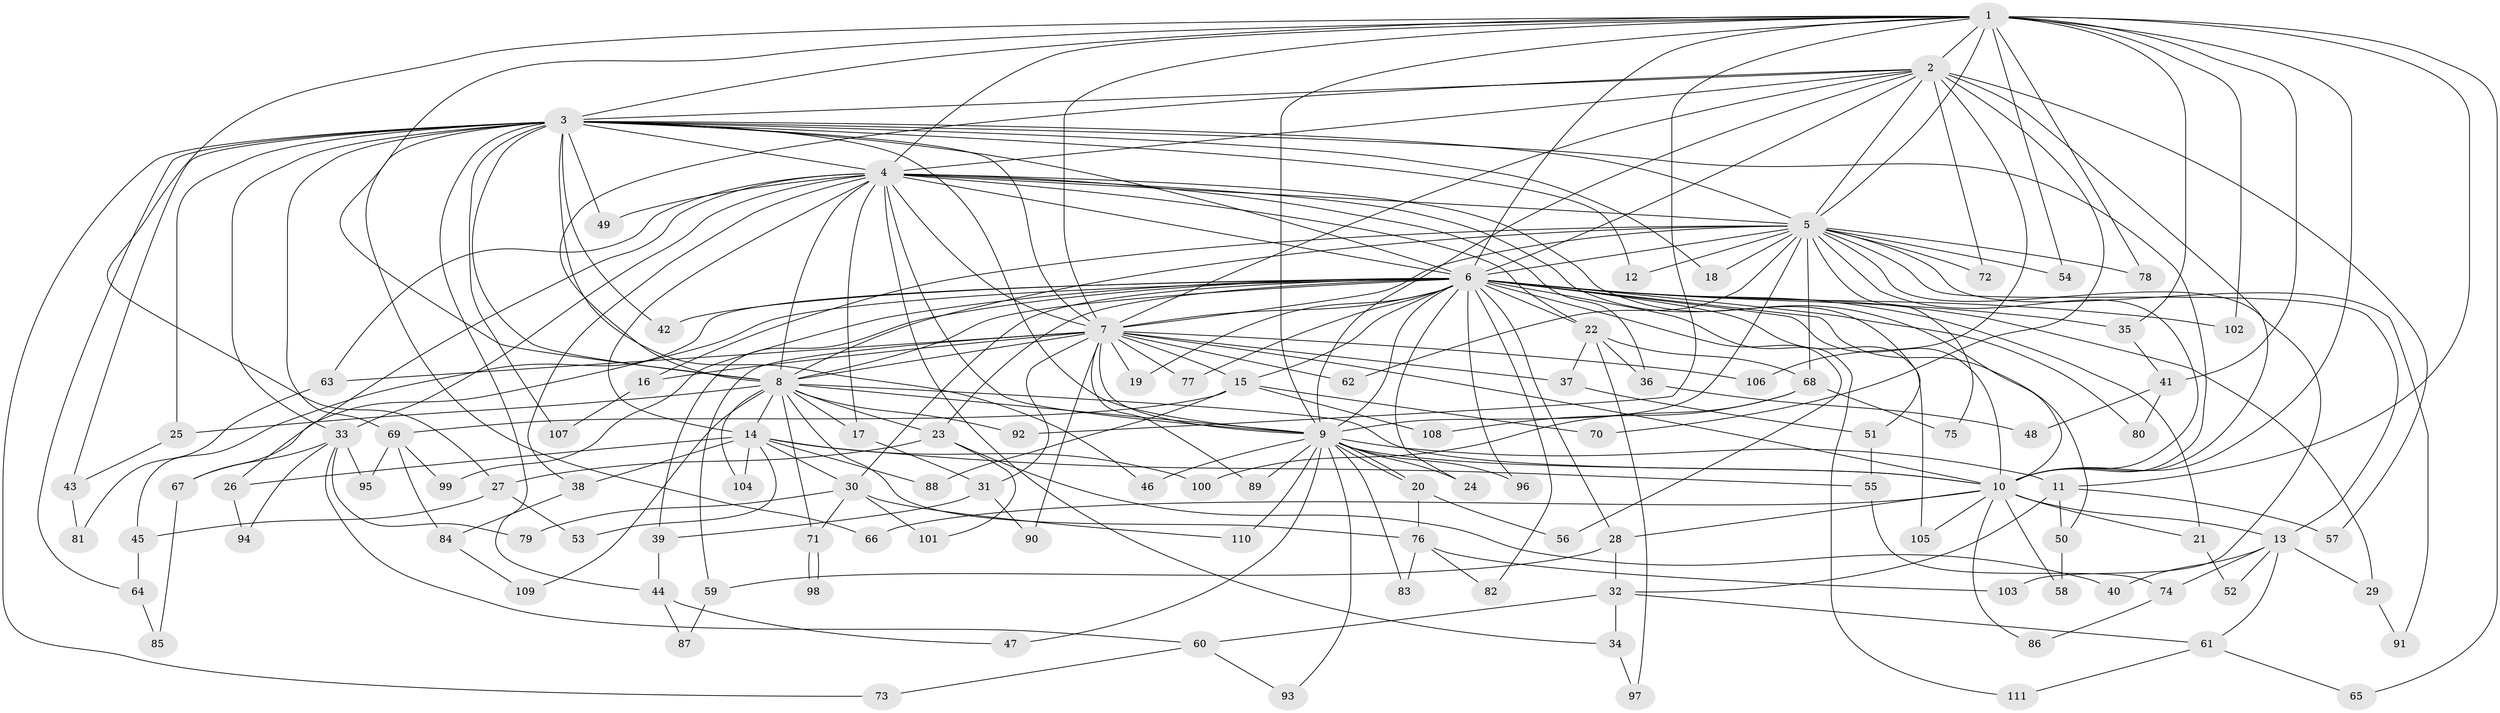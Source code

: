 // Generated by graph-tools (version 1.1) at 2025/01/03/09/25 03:01:14]
// undirected, 111 vertices, 247 edges
graph export_dot {
graph [start="1"]
  node [color=gray90,style=filled];
  1;
  2;
  3;
  4;
  5;
  6;
  7;
  8;
  9;
  10;
  11;
  12;
  13;
  14;
  15;
  16;
  17;
  18;
  19;
  20;
  21;
  22;
  23;
  24;
  25;
  26;
  27;
  28;
  29;
  30;
  31;
  32;
  33;
  34;
  35;
  36;
  37;
  38;
  39;
  40;
  41;
  42;
  43;
  44;
  45;
  46;
  47;
  48;
  49;
  50;
  51;
  52;
  53;
  54;
  55;
  56;
  57;
  58;
  59;
  60;
  61;
  62;
  63;
  64;
  65;
  66;
  67;
  68;
  69;
  70;
  71;
  72;
  73;
  74;
  75;
  76;
  77;
  78;
  79;
  80;
  81;
  82;
  83;
  84;
  85;
  86;
  87;
  88;
  89;
  90;
  91;
  92;
  93;
  94;
  95;
  96;
  97;
  98;
  99;
  100;
  101;
  102;
  103;
  104;
  105;
  106;
  107;
  108;
  109;
  110;
  111;
  1 -- 2;
  1 -- 3;
  1 -- 4;
  1 -- 5;
  1 -- 6;
  1 -- 7;
  1 -- 8;
  1 -- 9;
  1 -- 10;
  1 -- 11;
  1 -- 27;
  1 -- 35;
  1 -- 41;
  1 -- 54;
  1 -- 65;
  1 -- 78;
  1 -- 92;
  1 -- 102;
  2 -- 3;
  2 -- 4;
  2 -- 5;
  2 -- 6;
  2 -- 7;
  2 -- 8;
  2 -- 9;
  2 -- 10;
  2 -- 57;
  2 -- 70;
  2 -- 72;
  2 -- 106;
  3 -- 4;
  3 -- 5;
  3 -- 6;
  3 -- 7;
  3 -- 8;
  3 -- 9;
  3 -- 10;
  3 -- 12;
  3 -- 18;
  3 -- 25;
  3 -- 33;
  3 -- 42;
  3 -- 43;
  3 -- 44;
  3 -- 46;
  3 -- 49;
  3 -- 64;
  3 -- 66;
  3 -- 69;
  3 -- 73;
  3 -- 107;
  4 -- 5;
  4 -- 6;
  4 -- 7;
  4 -- 8;
  4 -- 9;
  4 -- 10;
  4 -- 14;
  4 -- 17;
  4 -- 22;
  4 -- 26;
  4 -- 33;
  4 -- 34;
  4 -- 36;
  4 -- 38;
  4 -- 49;
  4 -- 51;
  4 -- 63;
  5 -- 6;
  5 -- 7;
  5 -- 8;
  5 -- 9;
  5 -- 10;
  5 -- 12;
  5 -- 13;
  5 -- 16;
  5 -- 18;
  5 -- 54;
  5 -- 62;
  5 -- 68;
  5 -- 72;
  5 -- 75;
  5 -- 78;
  5 -- 91;
  5 -- 103;
  6 -- 7;
  6 -- 8;
  6 -- 9;
  6 -- 10;
  6 -- 15;
  6 -- 19;
  6 -- 21;
  6 -- 22;
  6 -- 23;
  6 -- 24;
  6 -- 28;
  6 -- 29;
  6 -- 30;
  6 -- 35;
  6 -- 39;
  6 -- 42;
  6 -- 45;
  6 -- 50;
  6 -- 56;
  6 -- 67;
  6 -- 77;
  6 -- 80;
  6 -- 82;
  6 -- 96;
  6 -- 99;
  6 -- 102;
  6 -- 105;
  6 -- 111;
  7 -- 8;
  7 -- 9;
  7 -- 10;
  7 -- 15;
  7 -- 16;
  7 -- 19;
  7 -- 31;
  7 -- 37;
  7 -- 59;
  7 -- 62;
  7 -- 63;
  7 -- 77;
  7 -- 89;
  7 -- 90;
  7 -- 106;
  8 -- 9;
  8 -- 10;
  8 -- 14;
  8 -- 17;
  8 -- 23;
  8 -- 25;
  8 -- 71;
  8 -- 76;
  8 -- 92;
  8 -- 104;
  8 -- 109;
  9 -- 10;
  9 -- 11;
  9 -- 20;
  9 -- 20;
  9 -- 24;
  9 -- 46;
  9 -- 47;
  9 -- 83;
  9 -- 89;
  9 -- 93;
  9 -- 96;
  9 -- 110;
  10 -- 13;
  10 -- 21;
  10 -- 28;
  10 -- 58;
  10 -- 66;
  10 -- 86;
  10 -- 105;
  11 -- 32;
  11 -- 50;
  11 -- 57;
  13 -- 29;
  13 -- 40;
  13 -- 52;
  13 -- 61;
  13 -- 74;
  14 -- 26;
  14 -- 30;
  14 -- 38;
  14 -- 53;
  14 -- 55;
  14 -- 88;
  14 -- 100;
  14 -- 104;
  15 -- 69;
  15 -- 70;
  15 -- 88;
  15 -- 108;
  16 -- 107;
  17 -- 31;
  20 -- 56;
  20 -- 76;
  21 -- 52;
  22 -- 36;
  22 -- 37;
  22 -- 68;
  22 -- 97;
  23 -- 27;
  23 -- 40;
  23 -- 101;
  25 -- 43;
  26 -- 94;
  27 -- 45;
  27 -- 53;
  28 -- 32;
  28 -- 59;
  29 -- 91;
  30 -- 71;
  30 -- 79;
  30 -- 101;
  30 -- 110;
  31 -- 39;
  31 -- 90;
  32 -- 34;
  32 -- 60;
  32 -- 61;
  33 -- 60;
  33 -- 67;
  33 -- 79;
  33 -- 94;
  33 -- 95;
  34 -- 97;
  35 -- 41;
  36 -- 48;
  37 -- 51;
  38 -- 84;
  39 -- 44;
  41 -- 48;
  41 -- 80;
  43 -- 81;
  44 -- 47;
  44 -- 87;
  45 -- 64;
  50 -- 58;
  51 -- 55;
  55 -- 74;
  59 -- 87;
  60 -- 73;
  60 -- 93;
  61 -- 65;
  61 -- 111;
  63 -- 81;
  64 -- 85;
  67 -- 85;
  68 -- 75;
  68 -- 100;
  68 -- 108;
  69 -- 84;
  69 -- 95;
  69 -- 99;
  71 -- 98;
  71 -- 98;
  74 -- 86;
  76 -- 82;
  76 -- 83;
  76 -- 103;
  84 -- 109;
}
